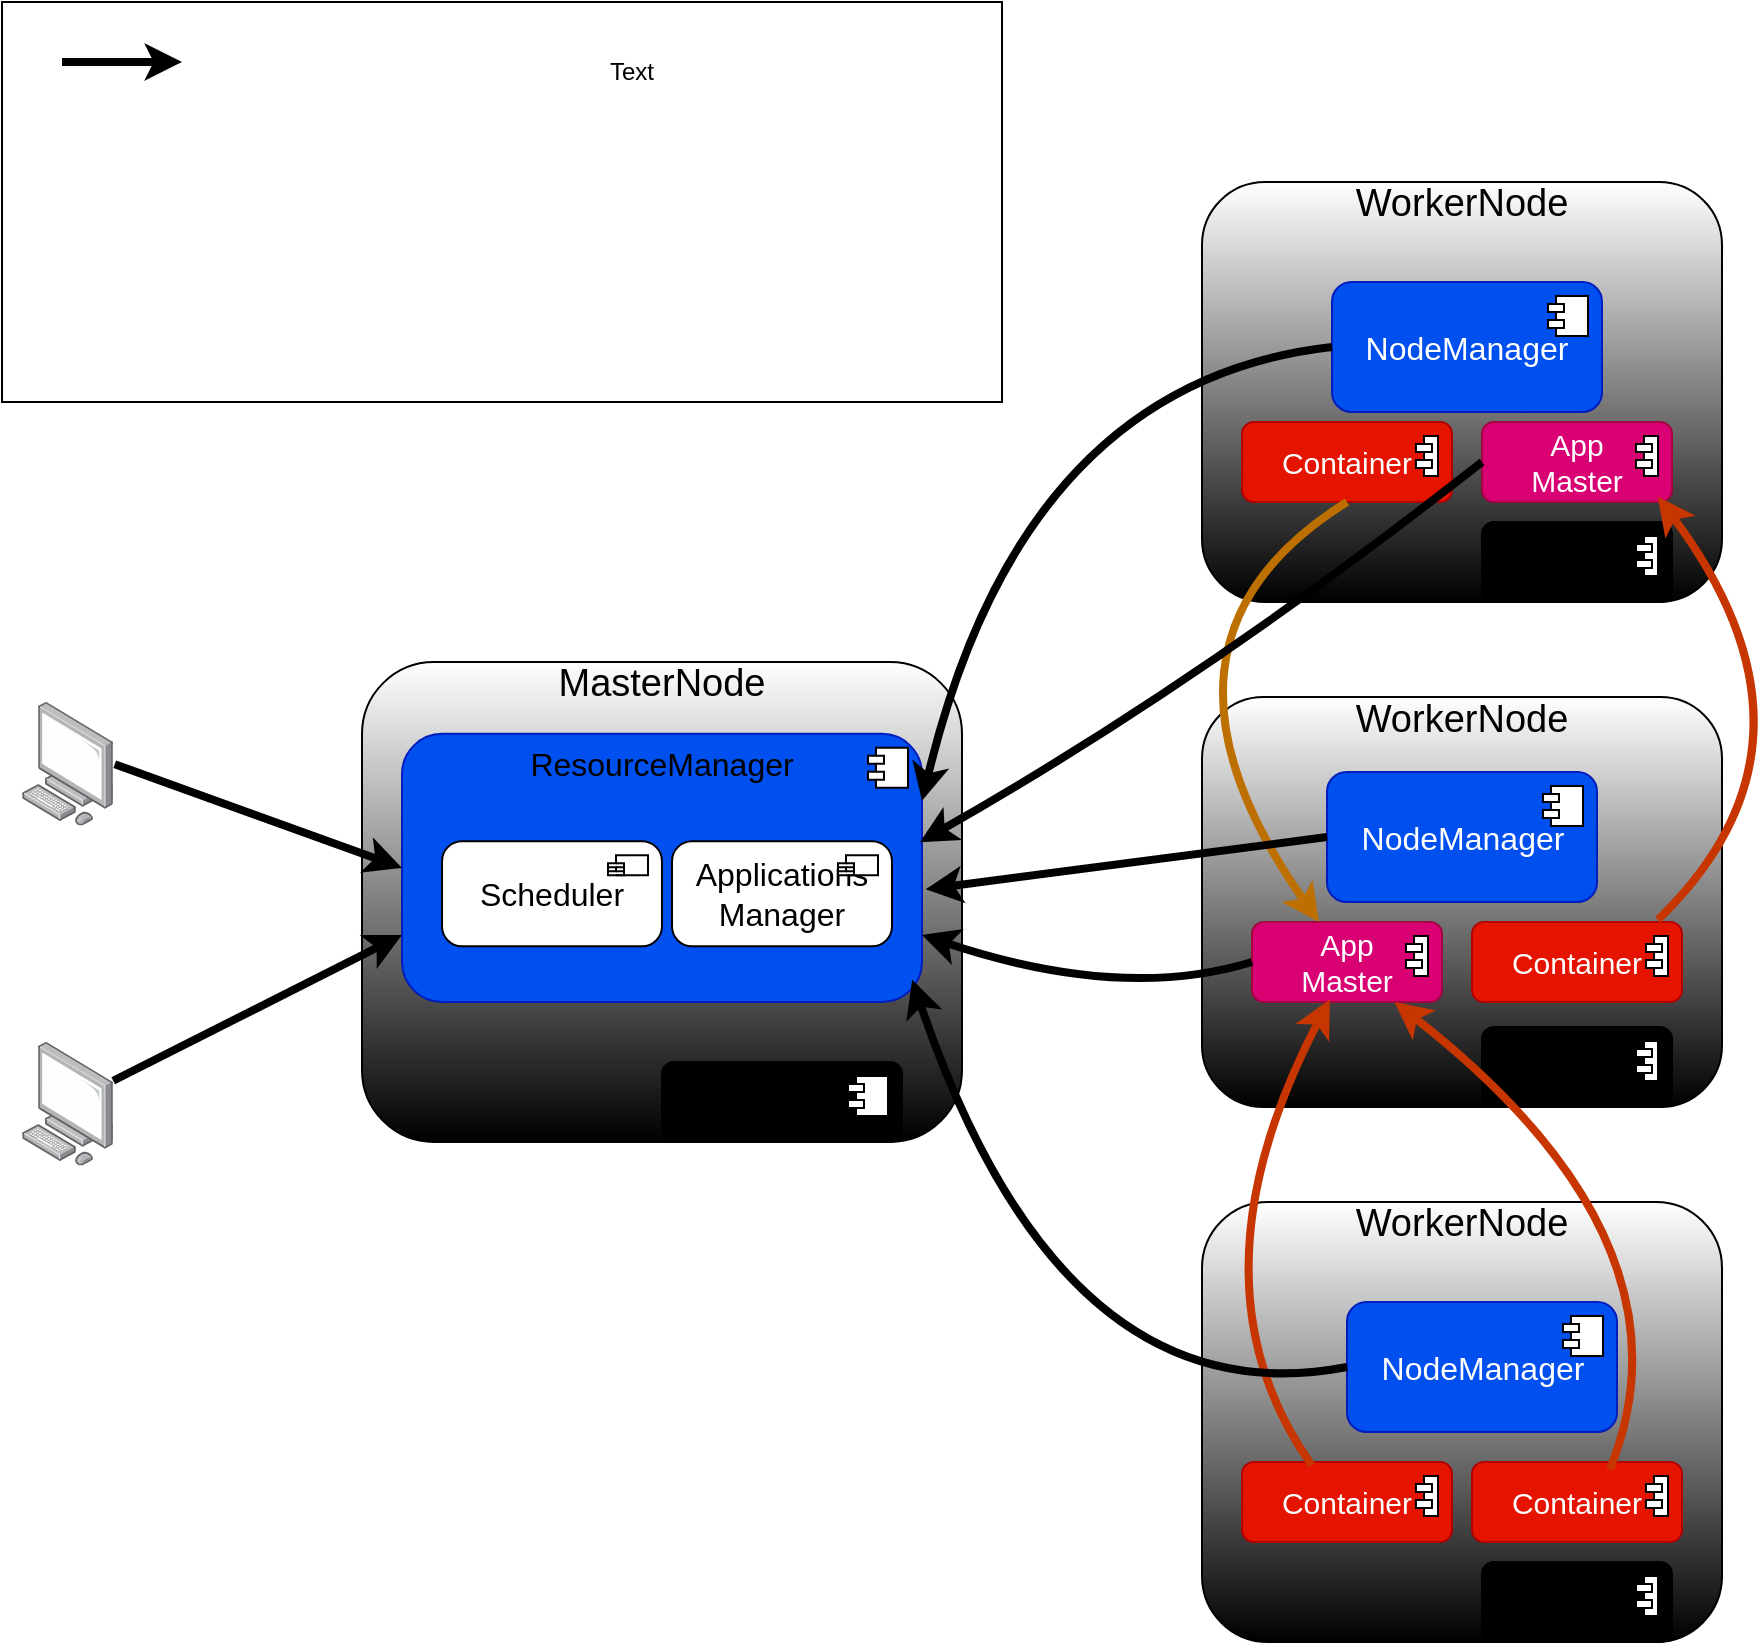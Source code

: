 <mxfile version="28.2.5">
  <diagram name="Page-1" id="N9ALE8jsNFKZEVBDWELp">
    <mxGraphModel dx="1787" dy="977" grid="1" gridSize="10" guides="1" tooltips="1" connect="1" arrows="1" fold="1" page="1" pageScale="1" pageWidth="850" pageHeight="1100" math="0" shadow="0">
      <root>
        <mxCell id="0" />
        <mxCell id="1" parent="0" />
        <mxCell id="QOSWHmzuld3M1vxe0juh-2" value="" style="image;points=[];aspect=fixed;html=1;align=center;shadow=0;dashed=0;image=img/lib/allied_telesis/computer_and_terminals/Personal_Computer.svg;" parent="1" vertex="1">
          <mxGeometry x="90" y="400" width="45.6" height="61.8" as="geometry" />
        </mxCell>
        <mxCell id="QOSWHmzuld3M1vxe0juh-3" value="" style="image;points=[];aspect=fixed;html=1;align=center;shadow=0;dashed=0;image=img/lib/allied_telesis/computer_and_terminals/Personal_Computer.svg;" parent="1" vertex="1">
          <mxGeometry x="90" y="570" width="45.6" height="61.8" as="geometry" />
        </mxCell>
        <mxCell id="QOSWHmzuld3M1vxe0juh-4" value="&lt;font style=&quot;font-size: 19px;&quot;&gt;MasterNode&lt;/font&gt;" style="verticalAlign=top;align=center;overflow=fill;html=1;strokeColor=default;whiteSpace=wrap;rounded=1;gradientColor=default;" parent="1" vertex="1">
          <mxGeometry x="260" y="380" width="300" height="240" as="geometry" />
        </mxCell>
        <mxCell id="QOSWHmzuld3M1vxe0juh-5" value="NameNode" style="html=1;dropTarget=0;whiteSpace=wrap;rounded=1;gradientColor=light-dark(#000000,#545454);" parent="1" vertex="1">
          <mxGeometry x="410" y="580" width="120" height="40" as="geometry" />
        </mxCell>
        <mxCell id="QOSWHmzuld3M1vxe0juh-6" value="" style="shape=module;jettyWidth=8;jettyHeight=4;" parent="QOSWHmzuld3M1vxe0juh-5" vertex="1">
          <mxGeometry x="1" width="20" height="20" relative="1" as="geometry">
            <mxPoint x="-27" y="7" as="offset" />
          </mxGeometry>
        </mxCell>
        <mxCell id="QOSWHmzuld3M1vxe0juh-8" value="" style="html=1;dropTarget=0;whiteSpace=wrap;rounded=1;fillColor=#0050ef;fontColor=#ffffff;strokeColor=#001DBC;" parent="1" vertex="1">
          <mxGeometry x="280" y="415.9" width="260" height="134.1" as="geometry" />
        </mxCell>
        <mxCell id="QOSWHmzuld3M1vxe0juh-9" value="" style="shape=module;jettyWidth=8;jettyHeight=4;" parent="QOSWHmzuld3M1vxe0juh-8" vertex="1">
          <mxGeometry x="1" width="20" height="20" relative="1" as="geometry">
            <mxPoint x="-27" y="7" as="offset" />
          </mxGeometry>
        </mxCell>
        <mxCell id="QOSWHmzuld3M1vxe0juh-10" value="&lt;font style=&quot;font-size: 19px;&quot;&gt;WorkerNode&lt;/font&gt;" style="verticalAlign=top;align=center;overflow=fill;html=1;strokeColor=default;whiteSpace=wrap;rounded=1;gradientColor=default;" parent="1" vertex="1">
          <mxGeometry x="680" y="140" width="260" height="210" as="geometry" />
        </mxCell>
        <mxCell id="QOSWHmzuld3M1vxe0juh-11" value="&lt;font style=&quot;font-size: 19px;&quot;&gt;WorkerNode&lt;/font&gt;" style="verticalAlign=top;align=center;overflow=fill;html=1;strokeColor=default;whiteSpace=wrap;rounded=1;gradientColor=default;" parent="1" vertex="1">
          <mxGeometry x="680" y="650" width="260" height="220" as="geometry" />
        </mxCell>
        <mxCell id="QOSWHmzuld3M1vxe0juh-12" value="&lt;font style=&quot;font-size: 19px;&quot;&gt;WorkerNode&lt;/font&gt;" style="verticalAlign=top;align=center;overflow=fill;html=1;strokeColor=default;whiteSpace=wrap;rounded=1;gradientColor=default;" parent="1" vertex="1">
          <mxGeometry x="680" y="397.5" width="260" height="205" as="geometry" />
        </mxCell>
        <mxCell id="QOSWHmzuld3M1vxe0juh-15" value="DataNode" style="html=1;dropTarget=0;whiteSpace=wrap;rounded=1;gradientColor=light-dark(#000000,#545454);" parent="1" vertex="1">
          <mxGeometry x="820" y="562.5" width="95" height="40" as="geometry" />
        </mxCell>
        <mxCell id="QOSWHmzuld3M1vxe0juh-16" value="" style="shape=module;jettyWidth=8;jettyHeight=4;" parent="QOSWHmzuld3M1vxe0juh-15" vertex="1">
          <mxGeometry x="1" width="11" height="20" relative="1" as="geometry">
            <mxPoint x="-18" y="7" as="offset" />
          </mxGeometry>
        </mxCell>
        <mxCell id="QOSWHmzuld3M1vxe0juh-19" value="&lt;font style=&quot;font-size: 16px;&quot;&gt;NodeManager&lt;/font&gt;" style="html=1;dropTarget=0;whiteSpace=wrap;rounded=1;fillColor=#0050ef;fontColor=#ffffff;strokeColor=#001DBC;" parent="1" vertex="1">
          <mxGeometry x="742.5" y="435" width="135" height="65" as="geometry" />
        </mxCell>
        <mxCell id="QOSWHmzuld3M1vxe0juh-20" value="" style="shape=module;jettyWidth=8;jettyHeight=4;" parent="QOSWHmzuld3M1vxe0juh-19" vertex="1">
          <mxGeometry x="1" width="20" height="20" relative="1" as="geometry">
            <mxPoint x="-27" y="7" as="offset" />
          </mxGeometry>
        </mxCell>
        <mxCell id="QOSWHmzuld3M1vxe0juh-21" value="&lt;font style=&quot;font-size: 16px;&quot;&gt;NodeManager&lt;/font&gt;" style="html=1;dropTarget=0;whiteSpace=wrap;rounded=1;fillColor=#0050ef;fontColor=#ffffff;strokeColor=#001DBC;" parent="1" vertex="1">
          <mxGeometry x="752.5" y="700" width="135" height="65" as="geometry" />
        </mxCell>
        <mxCell id="QOSWHmzuld3M1vxe0juh-22" value="" style="shape=module;jettyWidth=8;jettyHeight=4;" parent="QOSWHmzuld3M1vxe0juh-21" vertex="1">
          <mxGeometry x="1" width="20" height="20" relative="1" as="geometry">
            <mxPoint x="-27" y="7" as="offset" />
          </mxGeometry>
        </mxCell>
        <mxCell id="QOSWHmzuld3M1vxe0juh-23" value="&lt;font style=&quot;font-size: 16px;&quot;&gt;NodeManager&lt;/font&gt;" style="html=1;dropTarget=0;whiteSpace=wrap;rounded=1;fillColor=#0050ef;fontColor=#ffffff;strokeColor=#001DBC;" parent="1" vertex="1">
          <mxGeometry x="745" y="190" width="135" height="65" as="geometry" />
        </mxCell>
        <mxCell id="QOSWHmzuld3M1vxe0juh-24" value="" style="shape=module;jettyWidth=8;jettyHeight=4;" parent="QOSWHmzuld3M1vxe0juh-23" vertex="1">
          <mxGeometry x="1" width="20" height="20" relative="1" as="geometry">
            <mxPoint x="-27" y="7" as="offset" />
          </mxGeometry>
        </mxCell>
        <mxCell id="QOSWHmzuld3M1vxe0juh-25" value="DataNode" style="html=1;dropTarget=0;whiteSpace=wrap;rounded=1;gradientColor=light-dark(#000000,#545454);" parent="1" vertex="1">
          <mxGeometry x="820" y="310" width="95" height="40" as="geometry" />
        </mxCell>
        <mxCell id="QOSWHmzuld3M1vxe0juh-26" value="" style="shape=module;jettyWidth=8;jettyHeight=4;" parent="QOSWHmzuld3M1vxe0juh-25" vertex="1">
          <mxGeometry x="1" width="11" height="20" relative="1" as="geometry">
            <mxPoint x="-18" y="7" as="offset" />
          </mxGeometry>
        </mxCell>
        <mxCell id="QOSWHmzuld3M1vxe0juh-27" value="DataNode" style="html=1;dropTarget=0;whiteSpace=wrap;rounded=1;gradientColor=light-dark(#000000,#545454);" parent="1" vertex="1">
          <mxGeometry x="820" y="830" width="95" height="40" as="geometry" />
        </mxCell>
        <mxCell id="QOSWHmzuld3M1vxe0juh-28" value="" style="shape=module;jettyWidth=8;jettyHeight=4;" parent="QOSWHmzuld3M1vxe0juh-27" vertex="1">
          <mxGeometry x="1" width="11" height="20" relative="1" as="geometry">
            <mxPoint x="-18" y="7" as="offset" />
          </mxGeometry>
        </mxCell>
        <mxCell id="QOSWHmzuld3M1vxe0juh-29" value="&lt;font style=&quot;font-size: 15px;&quot;&gt;App&lt;/font&gt;&lt;div&gt;&lt;font style=&quot;font-size: 15px;&quot;&gt;Master&lt;/font&gt;&lt;/div&gt;" style="html=1;dropTarget=0;whiteSpace=wrap;rounded=1;fillColor=#d80073;fontColor=#ffffff;strokeColor=#A50040;" parent="1" vertex="1">
          <mxGeometry x="705" y="510" width="95" height="40" as="geometry" />
        </mxCell>
        <mxCell id="QOSWHmzuld3M1vxe0juh-30" value="" style="shape=module;jettyWidth=8;jettyHeight=4;" parent="QOSWHmzuld3M1vxe0juh-29" vertex="1">
          <mxGeometry x="1" width="11" height="20" relative="1" as="geometry">
            <mxPoint x="-18" y="7" as="offset" />
          </mxGeometry>
        </mxCell>
        <mxCell id="QOSWHmzuld3M1vxe0juh-31" value="&lt;font style=&quot;font-size: 15px;&quot;&gt;App&lt;/font&gt;&lt;div&gt;&lt;font style=&quot;font-size: 15px;&quot;&gt;Master&lt;/font&gt;&lt;/div&gt;" style="html=1;dropTarget=0;whiteSpace=wrap;rounded=1;fillColor=#d80073;fontColor=#ffffff;strokeColor=#A50040;" parent="1" vertex="1">
          <mxGeometry x="820" y="260" width="95" height="40" as="geometry" />
        </mxCell>
        <mxCell id="QOSWHmzuld3M1vxe0juh-32" value="" style="shape=module;jettyWidth=8;jettyHeight=4;" parent="QOSWHmzuld3M1vxe0juh-31" vertex="1">
          <mxGeometry x="1" width="11" height="20" relative="1" as="geometry">
            <mxPoint x="-18" y="7" as="offset" />
          </mxGeometry>
        </mxCell>
        <mxCell id="QOSWHmzuld3M1vxe0juh-33" value="&lt;span style=&quot;font-size: 15px;&quot;&gt;Container&lt;/span&gt;" style="html=1;dropTarget=0;whiteSpace=wrap;rounded=1;fillColor=#e51400;fontColor=#ffffff;strokeColor=#B20000;" parent="1" vertex="1">
          <mxGeometry x="700" y="260" width="105" height="40" as="geometry" />
        </mxCell>
        <mxCell id="QOSWHmzuld3M1vxe0juh-34" value="" style="shape=module;jettyWidth=8;jettyHeight=4;" parent="QOSWHmzuld3M1vxe0juh-33" vertex="1">
          <mxGeometry x="1" width="11" height="20" relative="1" as="geometry">
            <mxPoint x="-18" y="7" as="offset" />
          </mxGeometry>
        </mxCell>
        <mxCell id="QOSWHmzuld3M1vxe0juh-35" value="&lt;span style=&quot;font-size: 15px;&quot;&gt;Container&lt;/span&gt;" style="html=1;dropTarget=0;whiteSpace=wrap;rounded=1;fillColor=#e51400;fontColor=#ffffff;strokeColor=#B20000;" parent="1" vertex="1">
          <mxGeometry x="815" y="510" width="105" height="40" as="geometry" />
        </mxCell>
        <mxCell id="QOSWHmzuld3M1vxe0juh-36" value="" style="shape=module;jettyWidth=8;jettyHeight=4;" parent="QOSWHmzuld3M1vxe0juh-35" vertex="1">
          <mxGeometry x="1" width="11" height="20" relative="1" as="geometry">
            <mxPoint x="-18" y="7" as="offset" />
          </mxGeometry>
        </mxCell>
        <mxCell id="QOSWHmzuld3M1vxe0juh-37" value="&lt;span style=&quot;font-size: 15px;&quot;&gt;Container&lt;/span&gt;" style="html=1;dropTarget=0;whiteSpace=wrap;rounded=1;fillColor=#e51400;fontColor=#ffffff;strokeColor=#B20000;" parent="1" vertex="1">
          <mxGeometry x="700" y="780" width="105" height="40" as="geometry" />
        </mxCell>
        <mxCell id="QOSWHmzuld3M1vxe0juh-38" value="" style="shape=module;jettyWidth=8;jettyHeight=4;" parent="QOSWHmzuld3M1vxe0juh-37" vertex="1">
          <mxGeometry x="1" width="11" height="20" relative="1" as="geometry">
            <mxPoint x="-18" y="7" as="offset" />
          </mxGeometry>
        </mxCell>
        <mxCell id="QOSWHmzuld3M1vxe0juh-39" value="&lt;span style=&quot;font-size: 15px;&quot;&gt;Container&lt;/span&gt;" style="html=1;dropTarget=0;whiteSpace=wrap;rounded=1;fillColor=#e51400;fontColor=#ffffff;strokeColor=#B20000;" parent="1" vertex="1">
          <mxGeometry x="815" y="780" width="105" height="40" as="geometry" />
        </mxCell>
        <mxCell id="QOSWHmzuld3M1vxe0juh-40" value="" style="shape=module;jettyWidth=8;jettyHeight=4;" parent="QOSWHmzuld3M1vxe0juh-39" vertex="1">
          <mxGeometry x="1" width="11" height="20" relative="1" as="geometry">
            <mxPoint x="-18" y="7" as="offset" />
          </mxGeometry>
        </mxCell>
        <mxCell id="QOSWHmzuld3M1vxe0juh-44" value="" style="curved=1;endArrow=classic;html=1;rounded=0;entryX=0.41;entryY=0.966;entryDx=0;entryDy=0;entryPerimeter=0;exitX=0.332;exitY=0.04;exitDx=0;exitDy=0;exitPerimeter=0;strokeWidth=4;fillColor=#fa6800;strokeColor=#C73500;" parent="1" source="QOSWHmzuld3M1vxe0juh-37" target="QOSWHmzuld3M1vxe0juh-29" edge="1">
          <mxGeometry width="50" height="50" relative="1" as="geometry">
            <mxPoint x="620" y="690" as="sourcePoint" />
            <mxPoint x="670" y="640" as="targetPoint" />
            <Array as="points">
              <mxPoint x="670" y="690" />
            </Array>
          </mxGeometry>
        </mxCell>
        <mxCell id="QOSWHmzuld3M1vxe0juh-45" value="" style="curved=1;endArrow=classic;html=1;rounded=0;entryX=0.75;entryY=1;entryDx=0;entryDy=0;exitX=0.657;exitY=0.089;exitDx=0;exitDy=0;exitPerimeter=0;strokeWidth=4;fillColor=#fa6800;strokeColor=#C73500;" parent="1" source="QOSWHmzuld3M1vxe0juh-39" target="QOSWHmzuld3M1vxe0juh-29" edge="1">
          <mxGeometry width="50" height="50" relative="1" as="geometry">
            <mxPoint x="1105" y="913" as="sourcePoint" />
            <mxPoint x="1114" y="680" as="targetPoint" />
            <Array as="points">
              <mxPoint x="930" y="670" />
            </Array>
          </mxGeometry>
        </mxCell>
        <mxCell id="QOSWHmzuld3M1vxe0juh-46" value="" style="curved=1;endArrow=classic;html=1;rounded=0;entryX=0.925;entryY=0.935;entryDx=0;entryDy=0;exitX=0.885;exitY=-0.027;exitDx=0;exitDy=0;exitPerimeter=0;strokeWidth=4;fillColor=#fa6800;strokeColor=#C73500;entryPerimeter=0;" parent="1" source="QOSWHmzuld3M1vxe0juh-35" target="QOSWHmzuld3M1vxe0juh-31" edge="1">
          <mxGeometry width="50" height="50" relative="1" as="geometry">
            <mxPoint x="1108" y="664" as="sourcePoint" />
            <mxPoint x="1000" y="430" as="targetPoint" />
            <Array as="points">
              <mxPoint x="1000" y="420" />
            </Array>
          </mxGeometry>
        </mxCell>
        <mxCell id="QOSWHmzuld3M1vxe0juh-47" value="" style="curved=1;endArrow=classic;html=1;rounded=0;exitX=0.5;exitY=1;exitDx=0;exitDy=0;strokeWidth=4;fillColor=#f0a30a;strokeColor=#BD7000;" parent="1" source="QOSWHmzuld3M1vxe0juh-33" target="QOSWHmzuld3M1vxe0juh-29" edge="1">
          <mxGeometry width="50" height="50" relative="1" as="geometry">
            <mxPoint x="540" y="360" as="sourcePoint" />
            <mxPoint x="590" y="310" as="targetPoint" />
            <Array as="points">
              <mxPoint x="640" y="370" />
            </Array>
          </mxGeometry>
        </mxCell>
        <mxCell id="pT3QGni-YWea2nY0N08p-1" value="&lt;font style=&quot;color: light-dark(rgb(0, 0, 0), rgb(0, 0, 0)); font-size: 16px;&quot;&gt;ResourceManager&lt;/font&gt;" style="text;html=1;align=center;verticalAlign=middle;whiteSpace=wrap;rounded=0;" parent="1" vertex="1">
          <mxGeometry x="380" y="415.9" width="60" height="30" as="geometry" />
        </mxCell>
        <mxCell id="pT3QGni-YWea2nY0N08p-2" value="&lt;span style=&quot;font-size: 16px;&quot;&gt;Scheduler&lt;/span&gt;" style="html=1;dropTarget=0;whiteSpace=wrap;rounded=1;arcSize=19;" parent="1" vertex="1">
          <mxGeometry x="300" y="469.65" width="110" height="52.5" as="geometry" />
        </mxCell>
        <mxCell id="pT3QGni-YWea2nY0N08p-3" value="" style="shape=module;jettyWidth=8;jettyHeight=4;" parent="pT3QGni-YWea2nY0N08p-2" vertex="1">
          <mxGeometry x="1" width="20" height="10" relative="1" as="geometry">
            <mxPoint x="-27" y="7" as="offset" />
          </mxGeometry>
        </mxCell>
        <mxCell id="pT3QGni-YWea2nY0N08p-4" value="&lt;span style=&quot;font-size: 16px;&quot;&gt;Applications&lt;/span&gt;&lt;div&gt;&lt;span style=&quot;font-size: 16px;&quot;&gt;Manager&lt;/span&gt;&lt;/div&gt;" style="html=1;dropTarget=0;whiteSpace=wrap;rounded=1;arcSize=19;" parent="1" vertex="1">
          <mxGeometry x="415" y="469.65" width="110" height="52.5" as="geometry" />
        </mxCell>
        <mxCell id="pT3QGni-YWea2nY0N08p-5" value="" style="shape=module;jettyWidth=8;jettyHeight=4;" parent="pT3QGni-YWea2nY0N08p-4" vertex="1">
          <mxGeometry x="1" width="20" height="10" relative="1" as="geometry">
            <mxPoint x="-27" y="7" as="offset" />
          </mxGeometry>
        </mxCell>
        <mxCell id="pT3QGni-YWea2nY0N08p-6" value="" style="curved=1;endArrow=classic;html=1;rounded=0;exitX=0;exitY=0.5;exitDx=0;exitDy=0;entryX=0.981;entryY=0.917;entryDx=0;entryDy=0;entryPerimeter=0;strokeWidth=4;strokeColor=light-dark(#000000,#3399FF);" parent="1" source="QOSWHmzuld3M1vxe0juh-21" target="QOSWHmzuld3M1vxe0juh-8" edge="1">
          <mxGeometry width="50" height="50" relative="1" as="geometry">
            <mxPoint x="560" y="760" as="sourcePoint" />
            <mxPoint x="610" y="710" as="targetPoint" />
            <Array as="points">
              <mxPoint x="610" y="760" />
            </Array>
          </mxGeometry>
        </mxCell>
        <mxCell id="pT3QGni-YWea2nY0N08p-7" value="" style="curved=1;endArrow=classic;html=1;rounded=0;exitX=0;exitY=0.5;exitDx=0;exitDy=0;entryX=1.007;entryY=0.58;entryDx=0;entryDy=0;entryPerimeter=0;strokeWidth=4;strokeColor=light-dark(#000000,#3399FF);" parent="1" source="QOSWHmzuld3M1vxe0juh-19" target="QOSWHmzuld3M1vxe0juh-8" edge="1">
          <mxGeometry width="50" height="50" relative="1" as="geometry">
            <mxPoint x="818" y="724" as="sourcePoint" />
            <mxPoint x="600" y="530" as="targetPoint" />
            <Array as="points" />
          </mxGeometry>
        </mxCell>
        <mxCell id="pT3QGni-YWea2nY0N08p-8" value="" style="curved=1;endArrow=classic;html=1;rounded=0;exitX=0;exitY=0.5;exitDx=0;exitDy=0;entryX=1;entryY=0.25;entryDx=0;entryDy=0;strokeWidth=4;strokeColor=light-dark(#000000,#3399FF);" parent="1" source="QOSWHmzuld3M1vxe0juh-23" target="QOSWHmzuld3M1vxe0juh-8" edge="1">
          <mxGeometry width="50" height="50" relative="1" as="geometry">
            <mxPoint x="818" y="454" as="sourcePoint" />
            <mxPoint x="600" y="260" as="targetPoint" />
            <Array as="points">
              <mxPoint x="590" y="240" />
            </Array>
          </mxGeometry>
        </mxCell>
        <mxCell id="pT3QGni-YWea2nY0N08p-9" value="" style="curved=1;endArrow=classic;html=1;rounded=0;exitX=0;exitY=0.5;exitDx=0;exitDy=0;entryX=1;entryY=0.75;entryDx=0;entryDy=0;strokeWidth=4;strokeColor=light-dark(#000000,#33FF33);" parent="1" source="QOSWHmzuld3M1vxe0juh-29" target="QOSWHmzuld3M1vxe0juh-8" edge="1">
          <mxGeometry width="50" height="50" relative="1" as="geometry">
            <mxPoint x="828" y="774" as="sourcePoint" />
            <mxPoint x="610" y="580" as="targetPoint" />
            <Array as="points">
              <mxPoint x="640" y="550" />
            </Array>
          </mxGeometry>
        </mxCell>
        <mxCell id="pT3QGni-YWea2nY0N08p-10" value="" style="curved=1;endArrow=classic;html=1;rounded=0;exitX=0;exitY=0.5;exitDx=0;exitDy=0;entryX=0.996;entryY=0.404;entryDx=0;entryDy=0;strokeWidth=4;strokeColor=light-dark(#000000,#33FF33);entryPerimeter=0;" parent="1" source="QOSWHmzuld3M1vxe0juh-31" target="QOSWHmzuld3M1vxe0juh-8" edge="1">
          <mxGeometry width="50" height="50" relative="1" as="geometry">
            <mxPoint x="775" y="404" as="sourcePoint" />
            <mxPoint x="610" y="390" as="targetPoint" />
            <Array as="points">
              <mxPoint x="680" y="390" />
            </Array>
          </mxGeometry>
        </mxCell>
        <mxCell id="pT3QGni-YWea2nY0N08p-11" value="" style="endArrow=classic;html=1;rounded=0;entryX=0;entryY=0.75;entryDx=0;entryDy=0;strokeWidth=4;" parent="1" source="QOSWHmzuld3M1vxe0juh-3" target="QOSWHmzuld3M1vxe0juh-8" edge="1">
          <mxGeometry width="50" height="50" relative="1" as="geometry">
            <mxPoint x="660" y="510" as="sourcePoint" />
            <mxPoint x="710" y="460" as="targetPoint" />
          </mxGeometry>
        </mxCell>
        <mxCell id="pT3QGni-YWea2nY0N08p-13" value="" style="endArrow=classic;html=1;rounded=0;entryX=0;entryY=0.5;entryDx=0;entryDy=0;exitX=1.017;exitY=0.503;exitDx=0;exitDy=0;exitPerimeter=0;strokeWidth=4;" parent="1" source="QOSWHmzuld3M1vxe0juh-2" target="QOSWHmzuld3M1vxe0juh-8" edge="1">
          <mxGeometry width="50" height="50" relative="1" as="geometry">
            <mxPoint x="170" y="513" as="sourcePoint" />
            <mxPoint x="314" y="440" as="targetPoint" />
          </mxGeometry>
        </mxCell>
        <mxCell id="Sa0x6e_pg8RO5LA5vpqG-1" value="" style="rounded=0;whiteSpace=wrap;html=1;" vertex="1" parent="1">
          <mxGeometry x="80" y="50" width="500" height="200" as="geometry" />
        </mxCell>
        <mxCell id="Sa0x6e_pg8RO5LA5vpqG-2" value="" style="endArrow=classic;html=1;rounded=0;entryX=0.18;entryY=0.15;entryDx=0;entryDy=0;entryPerimeter=0;strokeWidth=4;strokeColor=light-dark(#000000,#3399FF);align=center;verticalAlign=middle;fontFamily=Helvetica;fontSize=11;fontColor=default;labelBackgroundColor=default;curved=1;" edge="1" parent="1" target="Sa0x6e_pg8RO5LA5vpqG-1">
          <mxGeometry width="50" height="50" relative="1" as="geometry">
            <mxPoint x="110" y="80" as="sourcePoint" />
            <mxPoint x="160" y="30" as="targetPoint" />
          </mxGeometry>
        </mxCell>
        <mxCell id="Sa0x6e_pg8RO5LA5vpqG-3" value="Text" style="text;html=1;align=center;verticalAlign=middle;whiteSpace=wrap;rounded=0;" vertex="1" parent="1">
          <mxGeometry x="365" y="70" width="60" height="30" as="geometry" />
        </mxCell>
      </root>
    </mxGraphModel>
  </diagram>
</mxfile>
